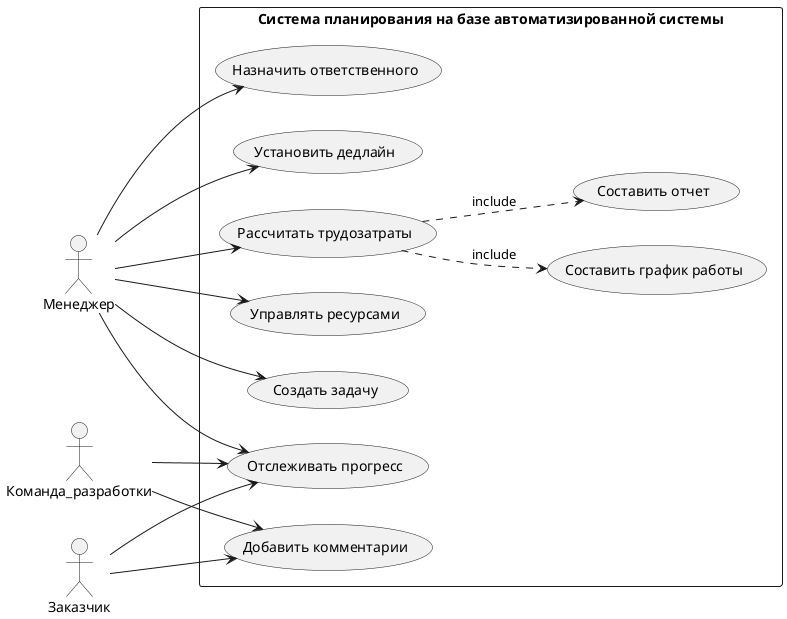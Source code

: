 @startuml
left to right direction
actor Менеджер
actor Команда_разработки
actor Заказчик

rectangle "Система планирования на базе автоматизированной системы" {
  usecase "Создать задачу" as Создать_задачу
  usecase "Назначить ответственного" as Назначить_ответственного
  usecase "Установить дедлайн" as Установить_дедлайн
  usecase "Отслеживать прогресс" as Отслеживать_прогресс
  usecase "Добавить комментарии" as Добавить_комментарии
  usecase "Рассчитать трудозатраты" as Рассчитать_трудозатраты
  usecase "Управлять ресурсами" as Управлять_ресурсами
  usecase "Составить график работы" as Составить_график_работы
  usecase "Составить отчет" as Составить_отчет

  Рассчитать_трудозатраты ..> Составить_график_работы : include
  Рассчитать_трудозатраты ..> Составить_отчет : include

  Менеджер --> Создать_задачу
  Менеджер --> Назначить_ответственного
  Менеджер --> Установить_дедлайн
  Команда_разработки --> Отслеживать_прогресс
  Команда_разработки --> Добавить_комментарии
  Менеджер --> Рассчитать_трудозатраты
  Менеджер --> Управлять_ресурсами
  Заказчик --> Добавить_комментарии
  Заказчик --> Отслеживать_прогресс
  Менеджер --> Отслеживать_прогресс
}
@enduml

